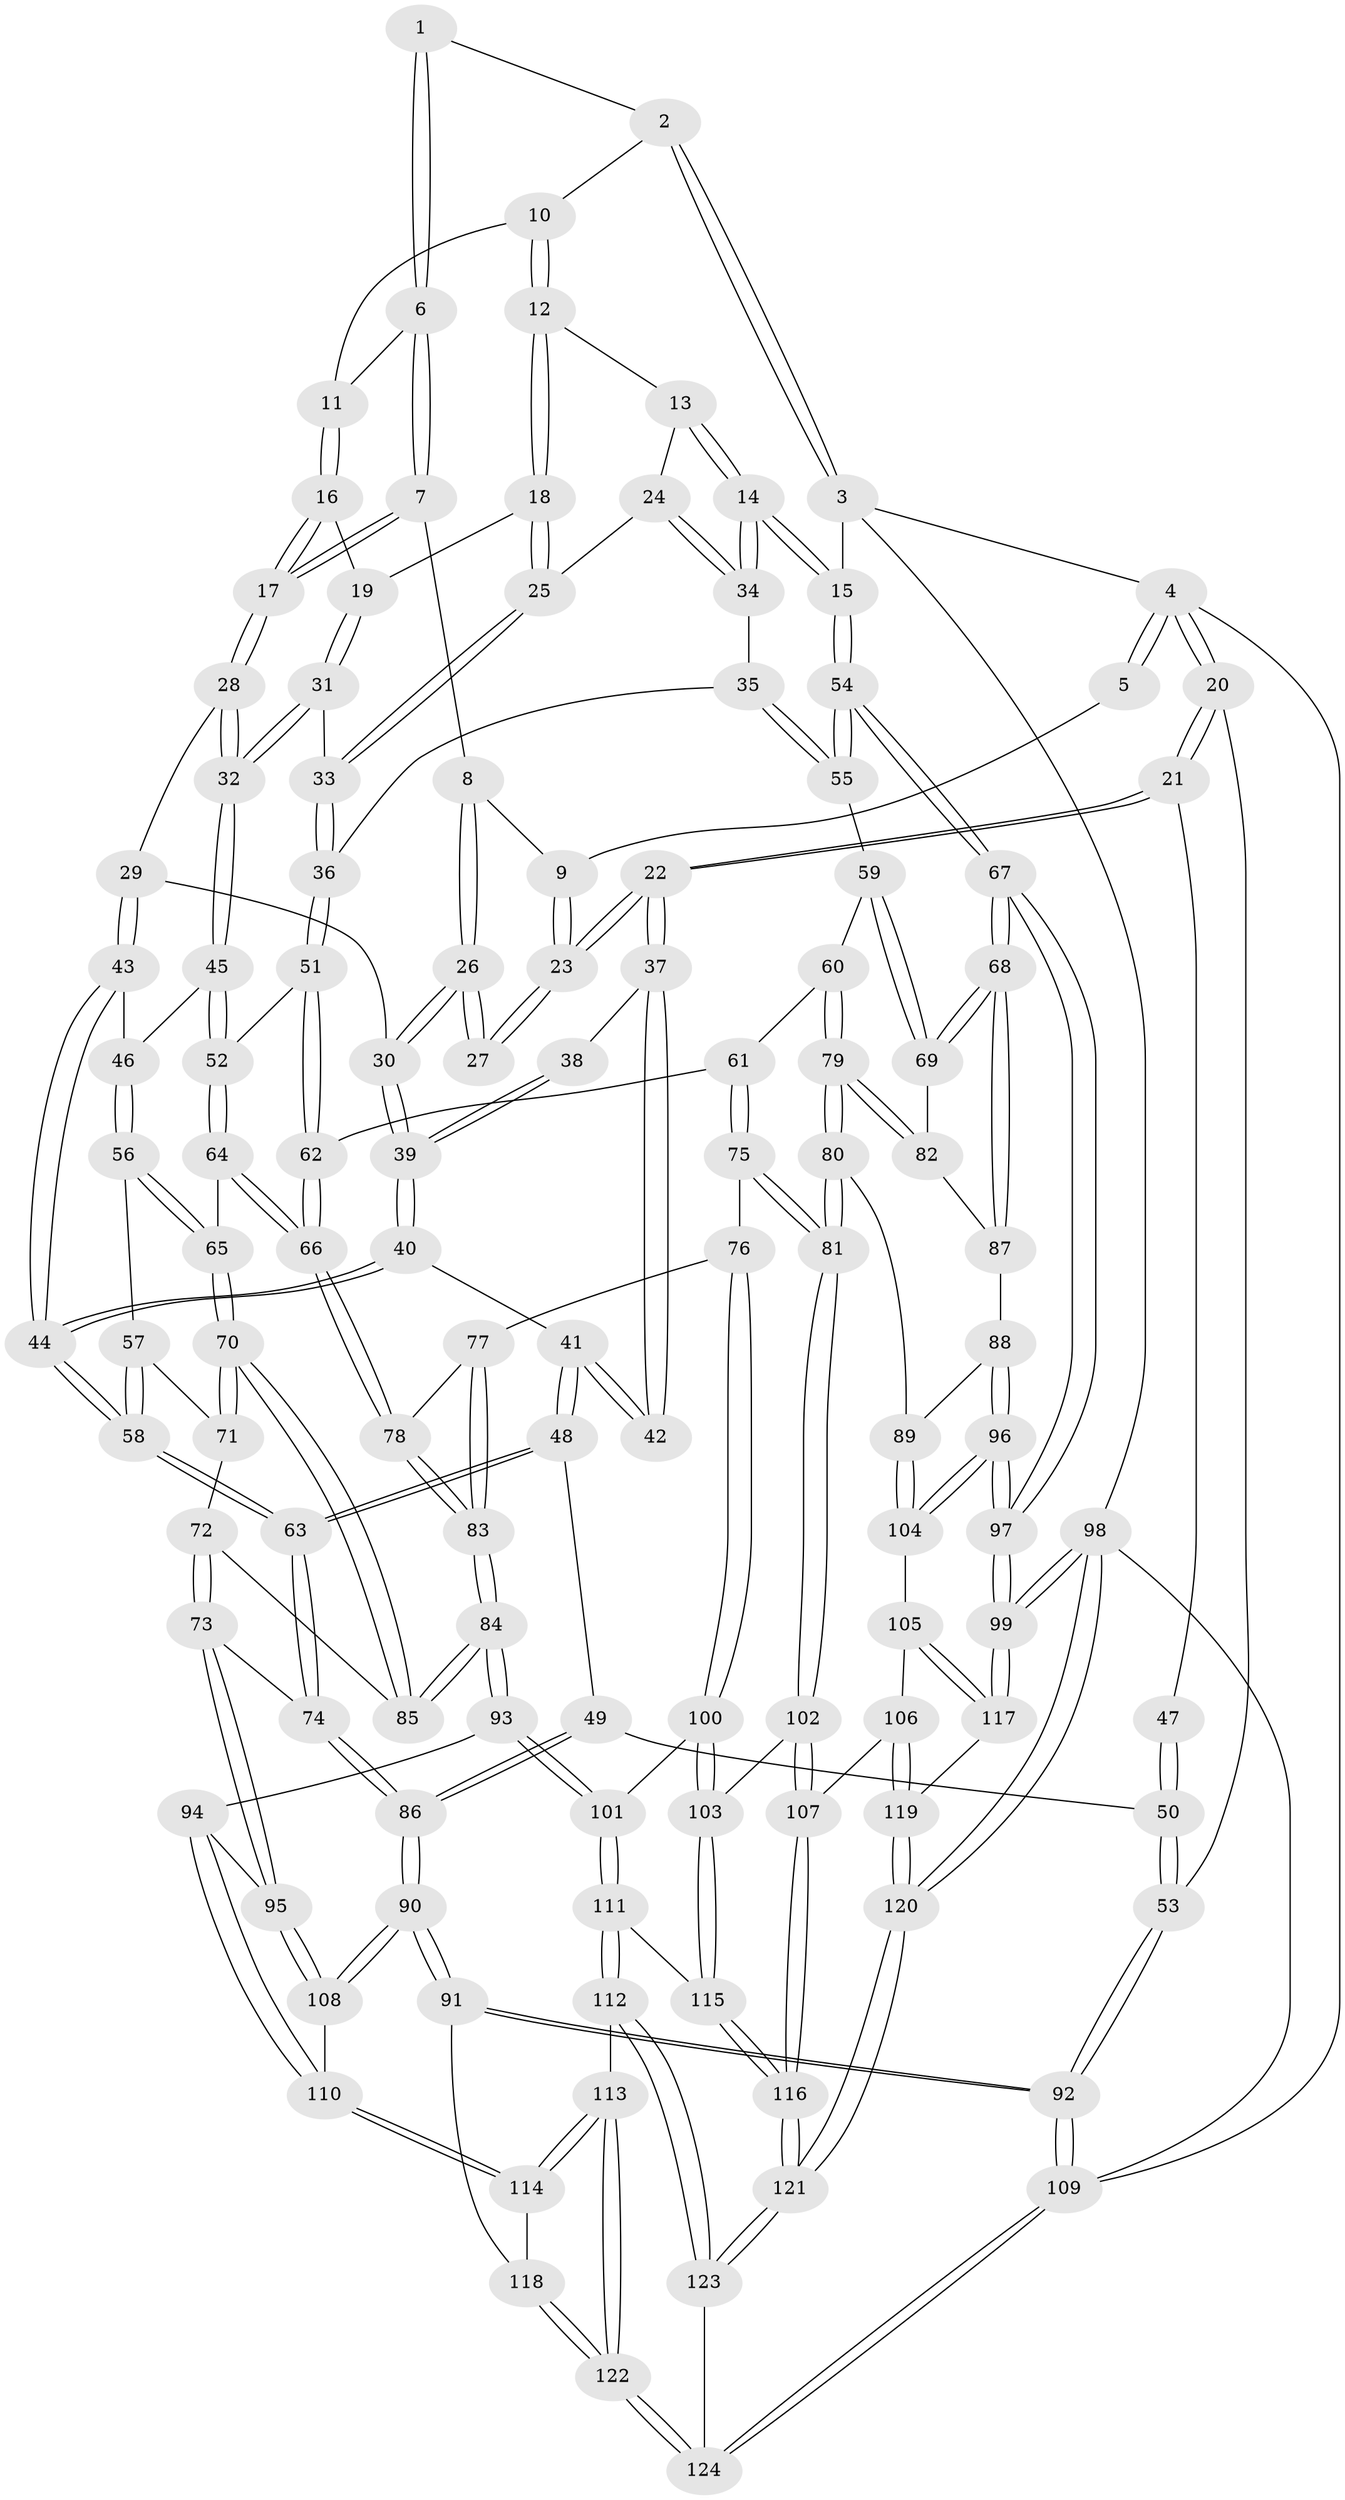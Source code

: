 // coarse degree distribution, {6: 0.1, 3: 0.425, 2: 0.025, 4: 0.275, 5: 0.15, 7: 0.025}
// Generated by graph-tools (version 1.1) at 2025/38/03/04/25 23:38:21]
// undirected, 124 vertices, 307 edges
graph export_dot {
  node [color=gray90,style=filled];
  1 [pos="+0.4828898012102699+0"];
  2 [pos="+0.643111425517833+0"];
  3 [pos="+1+0"];
  4 [pos="+0+0"];
  5 [pos="+0.3757103959601702+0"];
  6 [pos="+0.47145706149408967+0.11285383731040415"];
  7 [pos="+0.4020968047244348+0.12927186603664614"];
  8 [pos="+0.31715026323087997+0.08732556023744861"];
  9 [pos="+0.3089650545866789+0.06353896978796934"];
  10 [pos="+0.6590022396556678+0"];
  11 [pos="+0.5112894396524273+0.12438492473401082"];
  12 [pos="+0.6748643664682729+0.03517984902665765"];
  13 [pos="+0.7087619532323863+0.08281302200962846"];
  14 [pos="+1+0.157026217914222"];
  15 [pos="+1+0.12514460726717705"];
  16 [pos="+0.5188536189648716+0.15538461470966725"];
  17 [pos="+0.444792718805887+0.2374251432961993"];
  18 [pos="+0.5858207655119304+0.18126617928146385"];
  19 [pos="+0.5518832893224419+0.18520947603139773"];
  20 [pos="+0+0"];
  21 [pos="+0+0.0738684461028625"];
  22 [pos="+0+0.08598596539123993"];
  23 [pos="+0+0.1023159441212366"];
  24 [pos="+0.7187198356463159+0.177062265052428"];
  25 [pos="+0.6438875971818306+0.2540108334854245"];
  26 [pos="+0.26338635783362896+0.26065319647941576"];
  27 [pos="+0.16308777191388885+0.22182968657804839"];
  28 [pos="+0.4445821201181299+0.2862946491911529"];
  29 [pos="+0.31916327148917106+0.2929910957239685"];
  30 [pos="+0.26648210498032565+0.2681323600345303"];
  31 [pos="+0.5168344534319367+0.3112367670139034"];
  32 [pos="+0.4928827913371123+0.3216387780118522"];
  33 [pos="+0.6287908293981731+0.30068385641575823"];
  34 [pos="+0.8742283737855886+0.3100652673648766"];
  35 [pos="+0.8386735840959096+0.3561005667771842"];
  36 [pos="+0.7242217567195312+0.40102196942855983"];
  37 [pos="+0.08960546429806933+0.32271826128996034"];
  38 [pos="+0.12633471802887095+0.31688928307111125"];
  39 [pos="+0.21856973776771074+0.34250573363892967"];
  40 [pos="+0.18171790397114465+0.444084302646184"];
  41 [pos="+0.18031705509567028+0.44461637339216914"];
  42 [pos="+0.10317125714206585+0.3727750788913201"];
  43 [pos="+0.34534649505482307+0.42616870218636305"];
  44 [pos="+0.26595413812808+0.48223198927370514"];
  45 [pos="+0.4854151599753719+0.4465857576355841"];
  46 [pos="+0.4135082468474861+0.4447292538613058"];
  47 [pos="+0.05231359842272694+0.38377975899142913"];
  48 [pos="+0.08827935253293123+0.5314975907627872"];
  49 [pos="+0.07780089460097707+0.536745579803063"];
  50 [pos="+0+0.53298800881578"];
  51 [pos="+0.7148151617222438+0.4187879021857589"];
  52 [pos="+0.4919678175586274+0.457505870421262"];
  53 [pos="+0+0.5531241816721123"];
  54 [pos="+1+0.5003341651348625"];
  55 [pos="+0.8860377122126304+0.4877810809146249"];
  56 [pos="+0.34079291741258333+0.5389144030358505"];
  57 [pos="+0.3288042979186261+0.5446576903054949"];
  58 [pos="+0.28929527376766634+0.5327465919042913"];
  59 [pos="+0.8821455217901281+0.5086842411758693"];
  60 [pos="+0.8121878432391667+0.5609148193368233"];
  61 [pos="+0.7390993787555338+0.5380301642909384"];
  62 [pos="+0.7097981813740738+0.4933454382766288"];
  63 [pos="+0.25127683589998706+0.6173051271502379"];
  64 [pos="+0.49761414439491347+0.513130778643605"];
  65 [pos="+0.48970486657064893+0.5259747057681269"];
  66 [pos="+0.6068991093152017+0.565395192235039"];
  67 [pos="+1+0.5158842535905442"];
  68 [pos="+1+0.5338056383121778"];
  69 [pos="+0.9193888088673955+0.5717146750235305"];
  70 [pos="+0.4606765549340509+0.6080247764938945"];
  71 [pos="+0.33787344470405745+0.5574875596254805"];
  72 [pos="+0.35533581601940645+0.6337962742992549"];
  73 [pos="+0.30175027776220087+0.6959131906733431"];
  74 [pos="+0.2583380750002702+0.6738646803925796"];
  75 [pos="+0.7149589673539525+0.6696414910724751"];
  76 [pos="+0.6657880875315016+0.6630389054565216"];
  77 [pos="+0.6547731515858208+0.6531179307445106"];
  78 [pos="+0.611131275918473+0.5865443944239022"];
  79 [pos="+0.8476005524463439+0.6767532202556429"];
  80 [pos="+0.8444842952852006+0.6860238293367353"];
  81 [pos="+0.7772390429208661+0.725944684675148"];
  82 [pos="+0.9083664358897607+0.6197232836189884"];
  83 [pos="+0.5217954830727658+0.6810539501860681"];
  84 [pos="+0.4886578190206524+0.7021978919504079"];
  85 [pos="+0.4605575812795219+0.608954602271187"];
  86 [pos="+0.1485439007388054+0.7188761784708672"];
  87 [pos="+0.9555134897451546+0.6329762242614554"];
  88 [pos="+0.9744055989405227+0.6747360928417414"];
  89 [pos="+0.8851050590525383+0.7078643292556729"];
  90 [pos="+0.0678433839089606+0.8675260823778395"];
  91 [pos="+0+0.9712014661748531"];
  92 [pos="+0+1"];
  93 [pos="+0.4830036243445951+0.7576229593709142"];
  94 [pos="+0.37950851749032777+0.7729861148179218"];
  95 [pos="+0.31545106463923606+0.7159526146754772"];
  96 [pos="+1+0.7912650855542513"];
  97 [pos="+1+0.8003050988505708"];
  98 [pos="+1+1"];
  99 [pos="+1+0.8532852672852788"];
  100 [pos="+0.5961059582847025+0.7472578897397354"];
  101 [pos="+0.4907500734767383+0.7645951281217418"];
  102 [pos="+0.7664026005284159+0.7797015950328192"];
  103 [pos="+0.701802121604753+0.8149042476062135"];
  104 [pos="+0.9446925339451306+0.7654102860191331"];
  105 [pos="+0.8760809758141831+0.8611501071079563"];
  106 [pos="+0.852704481428581+0.8702809955775156"];
  107 [pos="+0.8374817788842916+0.8693209596225089"];
  108 [pos="+0.19384004359752094+0.8472647814527409"];
  109 [pos="+0+1"];
  110 [pos="+0.33421255070985273+0.8583777819121026"];
  111 [pos="+0.533622625478468+0.8878419746807037"];
  112 [pos="+0.5317184007443038+0.8922447485984184"];
  113 [pos="+0.4150723206739133+0.9648636678335614"];
  114 [pos="+0.33904813549805224+0.8802917802924435"];
  115 [pos="+0.6572218576490951+0.8831251321970265"];
  116 [pos="+0.7452827723266224+1"];
  117 [pos="+1+0.8867830396271462"];
  118 [pos="+0.28571707223690873+0.9458711125597398"];
  119 [pos="+0.9167158667594244+0.9581947050701715"];
  120 [pos="+0.9321480865945865+1"];
  121 [pos="+0.7457341580192547+1"];
  122 [pos="+0.3724158891110665+1"];
  123 [pos="+0.6460447524970837+1"];
  124 [pos="+0.3653516417492085+1"];
  1 -- 2;
  1 -- 6;
  1 -- 6;
  2 -- 3;
  2 -- 3;
  2 -- 10;
  3 -- 4;
  3 -- 15;
  3 -- 98;
  4 -- 5;
  4 -- 5;
  4 -- 20;
  4 -- 20;
  4 -- 109;
  5 -- 9;
  6 -- 7;
  6 -- 7;
  6 -- 11;
  7 -- 8;
  7 -- 17;
  7 -- 17;
  8 -- 9;
  8 -- 26;
  8 -- 26;
  9 -- 23;
  9 -- 23;
  10 -- 11;
  10 -- 12;
  10 -- 12;
  11 -- 16;
  11 -- 16;
  12 -- 13;
  12 -- 18;
  12 -- 18;
  13 -- 14;
  13 -- 14;
  13 -- 24;
  14 -- 15;
  14 -- 15;
  14 -- 34;
  14 -- 34;
  15 -- 54;
  15 -- 54;
  16 -- 17;
  16 -- 17;
  16 -- 19;
  17 -- 28;
  17 -- 28;
  18 -- 19;
  18 -- 25;
  18 -- 25;
  19 -- 31;
  19 -- 31;
  20 -- 21;
  20 -- 21;
  20 -- 53;
  21 -- 22;
  21 -- 22;
  21 -- 47;
  22 -- 23;
  22 -- 23;
  22 -- 37;
  22 -- 37;
  23 -- 27;
  23 -- 27;
  24 -- 25;
  24 -- 34;
  24 -- 34;
  25 -- 33;
  25 -- 33;
  26 -- 27;
  26 -- 27;
  26 -- 30;
  26 -- 30;
  28 -- 29;
  28 -- 32;
  28 -- 32;
  29 -- 30;
  29 -- 43;
  29 -- 43;
  30 -- 39;
  30 -- 39;
  31 -- 32;
  31 -- 32;
  31 -- 33;
  32 -- 45;
  32 -- 45;
  33 -- 36;
  33 -- 36;
  34 -- 35;
  35 -- 36;
  35 -- 55;
  35 -- 55;
  36 -- 51;
  36 -- 51;
  37 -- 38;
  37 -- 42;
  37 -- 42;
  38 -- 39;
  38 -- 39;
  39 -- 40;
  39 -- 40;
  40 -- 41;
  40 -- 44;
  40 -- 44;
  41 -- 42;
  41 -- 42;
  41 -- 48;
  41 -- 48;
  43 -- 44;
  43 -- 44;
  43 -- 46;
  44 -- 58;
  44 -- 58;
  45 -- 46;
  45 -- 52;
  45 -- 52;
  46 -- 56;
  46 -- 56;
  47 -- 50;
  47 -- 50;
  48 -- 49;
  48 -- 63;
  48 -- 63;
  49 -- 50;
  49 -- 86;
  49 -- 86;
  50 -- 53;
  50 -- 53;
  51 -- 52;
  51 -- 62;
  51 -- 62;
  52 -- 64;
  52 -- 64;
  53 -- 92;
  53 -- 92;
  54 -- 55;
  54 -- 55;
  54 -- 67;
  54 -- 67;
  55 -- 59;
  56 -- 57;
  56 -- 65;
  56 -- 65;
  57 -- 58;
  57 -- 58;
  57 -- 71;
  58 -- 63;
  58 -- 63;
  59 -- 60;
  59 -- 69;
  59 -- 69;
  60 -- 61;
  60 -- 79;
  60 -- 79;
  61 -- 62;
  61 -- 75;
  61 -- 75;
  62 -- 66;
  62 -- 66;
  63 -- 74;
  63 -- 74;
  64 -- 65;
  64 -- 66;
  64 -- 66;
  65 -- 70;
  65 -- 70;
  66 -- 78;
  66 -- 78;
  67 -- 68;
  67 -- 68;
  67 -- 97;
  67 -- 97;
  68 -- 69;
  68 -- 69;
  68 -- 87;
  68 -- 87;
  69 -- 82;
  70 -- 71;
  70 -- 71;
  70 -- 85;
  70 -- 85;
  71 -- 72;
  72 -- 73;
  72 -- 73;
  72 -- 85;
  73 -- 74;
  73 -- 95;
  73 -- 95;
  74 -- 86;
  74 -- 86;
  75 -- 76;
  75 -- 81;
  75 -- 81;
  76 -- 77;
  76 -- 100;
  76 -- 100;
  77 -- 78;
  77 -- 83;
  77 -- 83;
  78 -- 83;
  78 -- 83;
  79 -- 80;
  79 -- 80;
  79 -- 82;
  79 -- 82;
  80 -- 81;
  80 -- 81;
  80 -- 89;
  81 -- 102;
  81 -- 102;
  82 -- 87;
  83 -- 84;
  83 -- 84;
  84 -- 85;
  84 -- 85;
  84 -- 93;
  84 -- 93;
  86 -- 90;
  86 -- 90;
  87 -- 88;
  88 -- 89;
  88 -- 96;
  88 -- 96;
  89 -- 104;
  89 -- 104;
  90 -- 91;
  90 -- 91;
  90 -- 108;
  90 -- 108;
  91 -- 92;
  91 -- 92;
  91 -- 118;
  92 -- 109;
  92 -- 109;
  93 -- 94;
  93 -- 101;
  93 -- 101;
  94 -- 95;
  94 -- 110;
  94 -- 110;
  95 -- 108;
  95 -- 108;
  96 -- 97;
  96 -- 97;
  96 -- 104;
  96 -- 104;
  97 -- 99;
  97 -- 99;
  98 -- 99;
  98 -- 99;
  98 -- 120;
  98 -- 120;
  98 -- 109;
  99 -- 117;
  99 -- 117;
  100 -- 101;
  100 -- 103;
  100 -- 103;
  101 -- 111;
  101 -- 111;
  102 -- 103;
  102 -- 107;
  102 -- 107;
  103 -- 115;
  103 -- 115;
  104 -- 105;
  105 -- 106;
  105 -- 117;
  105 -- 117;
  106 -- 107;
  106 -- 119;
  106 -- 119;
  107 -- 116;
  107 -- 116;
  108 -- 110;
  109 -- 124;
  109 -- 124;
  110 -- 114;
  110 -- 114;
  111 -- 112;
  111 -- 112;
  111 -- 115;
  112 -- 113;
  112 -- 123;
  112 -- 123;
  113 -- 114;
  113 -- 114;
  113 -- 122;
  113 -- 122;
  114 -- 118;
  115 -- 116;
  115 -- 116;
  116 -- 121;
  116 -- 121;
  117 -- 119;
  118 -- 122;
  118 -- 122;
  119 -- 120;
  119 -- 120;
  120 -- 121;
  120 -- 121;
  121 -- 123;
  121 -- 123;
  122 -- 124;
  122 -- 124;
  123 -- 124;
}
